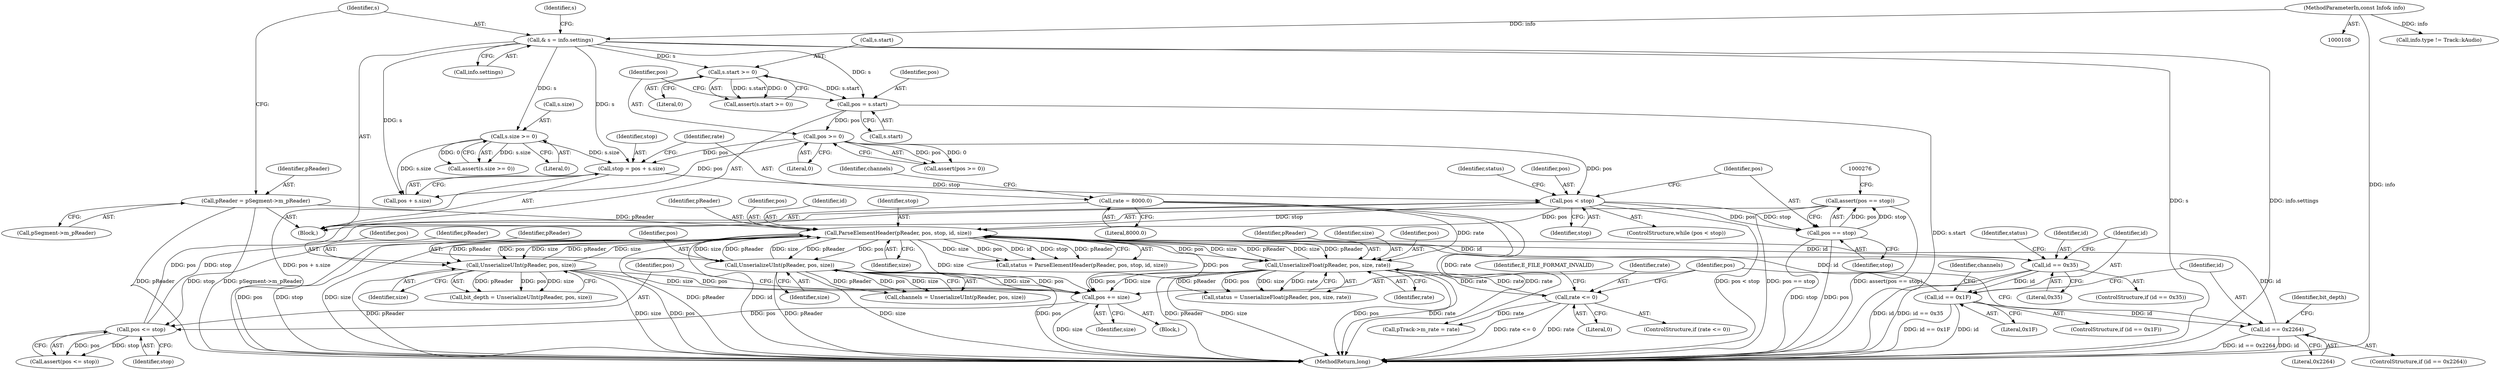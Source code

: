 digraph "0_Android_cc274e2abe8b2a6698a5c47d8aa4bb45f1f9538d_42@API" {
"1000271" [label="(Call,assert(pos == stop))"];
"1000272" [label="(Call,pos == stop)"];
"1000183" [label="(Call,pos < stop)"];
"1000268" [label="(Call,pos <= stop)"];
"1000264" [label="(Call,pos += size)"];
"1000236" [label="(Call,UnserializeUInt(pReader, pos, size))"];
"1000192" [label="(Call,ParseElementHeader(pReader, pos, stop, id, size))"];
"1000129" [label="(Call,pReader = pSegment->m_pReader)"];
"1000254" [label="(Call,UnserializeUInt(pReader, pos, size))"];
"1000211" [label="(Call,UnserializeFloat(pReader, pos, size, rate))"];
"1000171" [label="(Call,rate = 8000.0)"];
"1000223" [label="(Call,rate <= 0)"];
"1000205" [label="(Call,id == 0x35)"];
"1000230" [label="(Call,id == 0x1F)"];
"1000248" [label="(Call,id == 0x2264)"];
"1000159" [label="(Call,pos >= 0)"];
"1000153" [label="(Call,pos = s.start)"];
"1000141" [label="(Call,s.start >= 0)"];
"1000135" [label="(Call,& s = info.settings)"];
"1000110" [label="(MethodParameterIn,const Info& info)"];
"1000163" [label="(Call,stop = pos + s.size)"];
"1000147" [label="(Call,s.size >= 0)"];
"1000137" [label="(Call,info.settings)"];
"1000148" [label="(Call,s.size)"];
"1000227" [label="(Identifier,E_FILE_FORMAT_INVALID)"];
"1000239" [label="(Identifier,size)"];
"1000273" [label="(Identifier,pos)"];
"1000193" [label="(Identifier,pReader)"];
"1000165" [label="(Call,pos + s.size)"];
"1000272" [label="(Call,pos == stop)"];
"1000230" [label="(Call,id == 0x1F)"];
"1000322" [label="(MethodReturn,long)"];
"1000209" [label="(Call,status = UnserializeFloat(pReader, pos, size, rate))"];
"1000235" [label="(Identifier,channels)"];
"1000247" [label="(ControlStructure,if (id == 0x2264))"];
"1000147" [label="(Call,s.size >= 0)"];
"1000185" [label="(Identifier,stop)"];
"1000194" [label="(Identifier,pos)"];
"1000173" [label="(Literal,8000.0)"];
"1000182" [label="(ControlStructure,while (pos < stop))"];
"1000255" [label="(Identifier,pReader)"];
"1000190" [label="(Call,status = ParseElementHeader(pReader, pos, stop, id, size))"];
"1000129" [label="(Call,pReader = pSegment->m_pReader)"];
"1000223" [label="(Call,rate <= 0)"];
"1000232" [label="(Literal,0x1F)"];
"1000160" [label="(Identifier,pos)"];
"1000204" [label="(ControlStructure,if (id == 0x35))"];
"1000161" [label="(Literal,0)"];
"1000215" [label="(Identifier,rate)"];
"1000196" [label="(Identifier,id)"];
"1000212" [label="(Identifier,pReader)"];
"1000191" [label="(Identifier,status)"];
"1000225" [label="(Literal,0)"];
"1000195" [label="(Identifier,stop)"];
"1000164" [label="(Identifier,stop)"];
"1000237" [label="(Identifier,pReader)"];
"1000192" [label="(Call,ParseElementHeader(pReader, pos, stop, id, size))"];
"1000205" [label="(Call,id == 0x35)"];
"1000140" [label="(Call,assert(s.start >= 0))"];
"1000264" [label="(Call,pos += size)"];
"1000256" [label="(Identifier,pos)"];
"1000236" [label="(Call,UnserializeUInt(pReader, pos, size))"];
"1000158" [label="(Call,assert(pos >= 0))"];
"1000141" [label="(Call,s.start >= 0)"];
"1000153" [label="(Call,pos = s.start)"];
"1000171" [label="(Call,rate = 8000.0)"];
"1000155" [label="(Call,s.start)"];
"1000249" [label="(Identifier,id)"];
"1000210" [label="(Identifier,status)"];
"1000154" [label="(Identifier,pos)"];
"1000130" [label="(Identifier,pReader)"];
"1000270" [label="(Identifier,stop)"];
"1000114" [label="(Block,)"];
"1000143" [label="(Identifier,s)"];
"1000146" [label="(Call,assert(s.size >= 0))"];
"1000268" [label="(Call,pos <= stop)"];
"1000151" [label="(Literal,0)"];
"1000214" [label="(Identifier,size)"];
"1000229" [label="(ControlStructure,if (id == 0x1F))"];
"1000252" [label="(Call,bit_depth = UnserializeUInt(pReader, pos, size))"];
"1000248" [label="(Call,id == 0x2264)"];
"1000142" [label="(Call,s.start)"];
"1000163" [label="(Call,stop = pos + s.size)"];
"1000231" [label="(Identifier,id)"];
"1000159" [label="(Call,pos >= 0)"];
"1000110" [label="(MethodParameterIn,const Info& info)"];
"1000302" [label="(Call,pTrack->m_rate = rate)"];
"1000238" [label="(Identifier,pos)"];
"1000121" [label="(Call,info.type != Track::kAudio)"];
"1000183" [label="(Call,pos < stop)"];
"1000257" [label="(Identifier,size)"];
"1000267" [label="(Call,assert(pos <= stop))"];
"1000206" [label="(Identifier,id)"];
"1000211" [label="(Call,UnserializeFloat(pReader, pos, size, rate))"];
"1000271" [label="(Call,assert(pos == stop))"];
"1000266" [label="(Identifier,size)"];
"1000186" [label="(Block,)"];
"1000184" [label="(Identifier,pos)"];
"1000136" [label="(Identifier,s)"];
"1000213" [label="(Identifier,pos)"];
"1000172" [label="(Identifier,rate)"];
"1000224" [label="(Identifier,rate)"];
"1000274" [label="(Identifier,stop)"];
"1000145" [label="(Literal,0)"];
"1000234" [label="(Call,channels = UnserializeUInt(pReader, pos, size))"];
"1000131" [label="(Call,pSegment->m_pReader)"];
"1000207" [label="(Literal,0x35)"];
"1000176" [label="(Identifier,channels)"];
"1000253" [label="(Identifier,bit_depth)"];
"1000197" [label="(Identifier,size)"];
"1000222" [label="(ControlStructure,if (rate <= 0))"];
"1000135" [label="(Call,& s = info.settings)"];
"1000250" [label="(Literal,0x2264)"];
"1000269" [label="(Identifier,pos)"];
"1000254" [label="(Call,UnserializeUInt(pReader, pos, size))"];
"1000265" [label="(Identifier,pos)"];
"1000271" -> "1000114"  [label="AST: "];
"1000271" -> "1000272"  [label="CFG: "];
"1000272" -> "1000271"  [label="AST: "];
"1000276" -> "1000271"  [label="CFG: "];
"1000271" -> "1000322"  [label="DDG: pos == stop"];
"1000271" -> "1000322"  [label="DDG: assert(pos == stop)"];
"1000272" -> "1000271"  [label="DDG: pos"];
"1000272" -> "1000271"  [label="DDG: stop"];
"1000272" -> "1000274"  [label="CFG: "];
"1000273" -> "1000272"  [label="AST: "];
"1000274" -> "1000272"  [label="AST: "];
"1000272" -> "1000322"  [label="DDG: stop"];
"1000272" -> "1000322"  [label="DDG: pos"];
"1000183" -> "1000272"  [label="DDG: pos"];
"1000183" -> "1000272"  [label="DDG: stop"];
"1000183" -> "1000182"  [label="AST: "];
"1000183" -> "1000185"  [label="CFG: "];
"1000184" -> "1000183"  [label="AST: "];
"1000185" -> "1000183"  [label="AST: "];
"1000191" -> "1000183"  [label="CFG: "];
"1000273" -> "1000183"  [label="CFG: "];
"1000183" -> "1000322"  [label="DDG: pos < stop"];
"1000268" -> "1000183"  [label="DDG: pos"];
"1000268" -> "1000183"  [label="DDG: stop"];
"1000159" -> "1000183"  [label="DDG: pos"];
"1000163" -> "1000183"  [label="DDG: stop"];
"1000183" -> "1000192"  [label="DDG: pos"];
"1000183" -> "1000192"  [label="DDG: stop"];
"1000268" -> "1000267"  [label="AST: "];
"1000268" -> "1000270"  [label="CFG: "];
"1000269" -> "1000268"  [label="AST: "];
"1000270" -> "1000268"  [label="AST: "];
"1000267" -> "1000268"  [label="CFG: "];
"1000268" -> "1000267"  [label="DDG: pos"];
"1000268" -> "1000267"  [label="DDG: stop"];
"1000264" -> "1000268"  [label="DDG: pos"];
"1000192" -> "1000268"  [label="DDG: stop"];
"1000264" -> "1000186"  [label="AST: "];
"1000264" -> "1000266"  [label="CFG: "];
"1000265" -> "1000264"  [label="AST: "];
"1000266" -> "1000264"  [label="AST: "];
"1000269" -> "1000264"  [label="CFG: "];
"1000264" -> "1000322"  [label="DDG: size"];
"1000236" -> "1000264"  [label="DDG: size"];
"1000236" -> "1000264"  [label="DDG: pos"];
"1000211" -> "1000264"  [label="DDG: size"];
"1000211" -> "1000264"  [label="DDG: pos"];
"1000192" -> "1000264"  [label="DDG: size"];
"1000192" -> "1000264"  [label="DDG: pos"];
"1000254" -> "1000264"  [label="DDG: size"];
"1000254" -> "1000264"  [label="DDG: pos"];
"1000236" -> "1000234"  [label="AST: "];
"1000236" -> "1000239"  [label="CFG: "];
"1000237" -> "1000236"  [label="AST: "];
"1000238" -> "1000236"  [label="AST: "];
"1000239" -> "1000236"  [label="AST: "];
"1000234" -> "1000236"  [label="CFG: "];
"1000236" -> "1000322"  [label="DDG: pReader"];
"1000236" -> "1000322"  [label="DDG: size"];
"1000236" -> "1000322"  [label="DDG: pos"];
"1000236" -> "1000192"  [label="DDG: pReader"];
"1000236" -> "1000192"  [label="DDG: size"];
"1000236" -> "1000234"  [label="DDG: pReader"];
"1000236" -> "1000234"  [label="DDG: pos"];
"1000236" -> "1000234"  [label="DDG: size"];
"1000192" -> "1000236"  [label="DDG: pReader"];
"1000192" -> "1000236"  [label="DDG: pos"];
"1000192" -> "1000236"  [label="DDG: size"];
"1000192" -> "1000190"  [label="AST: "];
"1000192" -> "1000197"  [label="CFG: "];
"1000193" -> "1000192"  [label="AST: "];
"1000194" -> "1000192"  [label="AST: "];
"1000195" -> "1000192"  [label="AST: "];
"1000196" -> "1000192"  [label="AST: "];
"1000197" -> "1000192"  [label="AST: "];
"1000190" -> "1000192"  [label="CFG: "];
"1000192" -> "1000322"  [label="DDG: pos"];
"1000192" -> "1000322"  [label="DDG: stop"];
"1000192" -> "1000322"  [label="DDG: size"];
"1000192" -> "1000322"  [label="DDG: pReader"];
"1000192" -> "1000322"  [label="DDG: id"];
"1000192" -> "1000190"  [label="DDG: size"];
"1000192" -> "1000190"  [label="DDG: pos"];
"1000192" -> "1000190"  [label="DDG: id"];
"1000192" -> "1000190"  [label="DDG: stop"];
"1000192" -> "1000190"  [label="DDG: pReader"];
"1000129" -> "1000192"  [label="DDG: pReader"];
"1000254" -> "1000192"  [label="DDG: pReader"];
"1000254" -> "1000192"  [label="DDG: size"];
"1000211" -> "1000192"  [label="DDG: pReader"];
"1000211" -> "1000192"  [label="DDG: size"];
"1000205" -> "1000192"  [label="DDG: id"];
"1000230" -> "1000192"  [label="DDG: id"];
"1000248" -> "1000192"  [label="DDG: id"];
"1000192" -> "1000205"  [label="DDG: id"];
"1000192" -> "1000211"  [label="DDG: pReader"];
"1000192" -> "1000211"  [label="DDG: pos"];
"1000192" -> "1000211"  [label="DDG: size"];
"1000192" -> "1000254"  [label="DDG: pReader"];
"1000192" -> "1000254"  [label="DDG: pos"];
"1000192" -> "1000254"  [label="DDG: size"];
"1000129" -> "1000114"  [label="AST: "];
"1000129" -> "1000131"  [label="CFG: "];
"1000130" -> "1000129"  [label="AST: "];
"1000131" -> "1000129"  [label="AST: "];
"1000136" -> "1000129"  [label="CFG: "];
"1000129" -> "1000322"  [label="DDG: pReader"];
"1000129" -> "1000322"  [label="DDG: pSegment->m_pReader"];
"1000254" -> "1000252"  [label="AST: "];
"1000254" -> "1000257"  [label="CFG: "];
"1000255" -> "1000254"  [label="AST: "];
"1000256" -> "1000254"  [label="AST: "];
"1000257" -> "1000254"  [label="AST: "];
"1000252" -> "1000254"  [label="CFG: "];
"1000254" -> "1000322"  [label="DDG: pReader"];
"1000254" -> "1000322"  [label="DDG: size"];
"1000254" -> "1000322"  [label="DDG: pos"];
"1000254" -> "1000252"  [label="DDG: pReader"];
"1000254" -> "1000252"  [label="DDG: pos"];
"1000254" -> "1000252"  [label="DDG: size"];
"1000211" -> "1000209"  [label="AST: "];
"1000211" -> "1000215"  [label="CFG: "];
"1000212" -> "1000211"  [label="AST: "];
"1000213" -> "1000211"  [label="AST: "];
"1000214" -> "1000211"  [label="AST: "];
"1000215" -> "1000211"  [label="AST: "];
"1000209" -> "1000211"  [label="CFG: "];
"1000211" -> "1000322"  [label="DDG: pReader"];
"1000211" -> "1000322"  [label="DDG: size"];
"1000211" -> "1000322"  [label="DDG: pos"];
"1000211" -> "1000322"  [label="DDG: rate"];
"1000211" -> "1000209"  [label="DDG: pReader"];
"1000211" -> "1000209"  [label="DDG: pos"];
"1000211" -> "1000209"  [label="DDG: size"];
"1000211" -> "1000209"  [label="DDG: rate"];
"1000171" -> "1000211"  [label="DDG: rate"];
"1000223" -> "1000211"  [label="DDG: rate"];
"1000211" -> "1000223"  [label="DDG: rate"];
"1000171" -> "1000114"  [label="AST: "];
"1000171" -> "1000173"  [label="CFG: "];
"1000172" -> "1000171"  [label="AST: "];
"1000173" -> "1000171"  [label="AST: "];
"1000176" -> "1000171"  [label="CFG: "];
"1000171" -> "1000322"  [label="DDG: rate"];
"1000171" -> "1000302"  [label="DDG: rate"];
"1000223" -> "1000222"  [label="AST: "];
"1000223" -> "1000225"  [label="CFG: "];
"1000224" -> "1000223"  [label="AST: "];
"1000225" -> "1000223"  [label="AST: "];
"1000227" -> "1000223"  [label="CFG: "];
"1000265" -> "1000223"  [label="CFG: "];
"1000223" -> "1000322"  [label="DDG: rate <= 0"];
"1000223" -> "1000322"  [label="DDG: rate"];
"1000223" -> "1000302"  [label="DDG: rate"];
"1000205" -> "1000204"  [label="AST: "];
"1000205" -> "1000207"  [label="CFG: "];
"1000206" -> "1000205"  [label="AST: "];
"1000207" -> "1000205"  [label="AST: "];
"1000210" -> "1000205"  [label="CFG: "];
"1000231" -> "1000205"  [label="CFG: "];
"1000205" -> "1000322"  [label="DDG: id"];
"1000205" -> "1000322"  [label="DDG: id == 0x35"];
"1000205" -> "1000230"  [label="DDG: id"];
"1000230" -> "1000229"  [label="AST: "];
"1000230" -> "1000232"  [label="CFG: "];
"1000231" -> "1000230"  [label="AST: "];
"1000232" -> "1000230"  [label="AST: "];
"1000235" -> "1000230"  [label="CFG: "];
"1000249" -> "1000230"  [label="CFG: "];
"1000230" -> "1000322"  [label="DDG: id"];
"1000230" -> "1000322"  [label="DDG: id == 0x1F"];
"1000230" -> "1000248"  [label="DDG: id"];
"1000248" -> "1000247"  [label="AST: "];
"1000248" -> "1000250"  [label="CFG: "];
"1000249" -> "1000248"  [label="AST: "];
"1000250" -> "1000248"  [label="AST: "];
"1000253" -> "1000248"  [label="CFG: "];
"1000265" -> "1000248"  [label="CFG: "];
"1000248" -> "1000322"  [label="DDG: id == 0x2264"];
"1000248" -> "1000322"  [label="DDG: id"];
"1000159" -> "1000158"  [label="AST: "];
"1000159" -> "1000161"  [label="CFG: "];
"1000160" -> "1000159"  [label="AST: "];
"1000161" -> "1000159"  [label="AST: "];
"1000158" -> "1000159"  [label="CFG: "];
"1000159" -> "1000158"  [label="DDG: pos"];
"1000159" -> "1000158"  [label="DDG: 0"];
"1000153" -> "1000159"  [label="DDG: pos"];
"1000159" -> "1000163"  [label="DDG: pos"];
"1000159" -> "1000165"  [label="DDG: pos"];
"1000153" -> "1000114"  [label="AST: "];
"1000153" -> "1000155"  [label="CFG: "];
"1000154" -> "1000153"  [label="AST: "];
"1000155" -> "1000153"  [label="AST: "];
"1000160" -> "1000153"  [label="CFG: "];
"1000153" -> "1000322"  [label="DDG: s.start"];
"1000141" -> "1000153"  [label="DDG: s.start"];
"1000135" -> "1000153"  [label="DDG: s"];
"1000141" -> "1000140"  [label="AST: "];
"1000141" -> "1000145"  [label="CFG: "];
"1000142" -> "1000141"  [label="AST: "];
"1000145" -> "1000141"  [label="AST: "];
"1000140" -> "1000141"  [label="CFG: "];
"1000141" -> "1000140"  [label="DDG: s.start"];
"1000141" -> "1000140"  [label="DDG: 0"];
"1000135" -> "1000141"  [label="DDG: s"];
"1000135" -> "1000114"  [label="AST: "];
"1000135" -> "1000137"  [label="CFG: "];
"1000136" -> "1000135"  [label="AST: "];
"1000137" -> "1000135"  [label="AST: "];
"1000143" -> "1000135"  [label="CFG: "];
"1000135" -> "1000322"  [label="DDG: s"];
"1000135" -> "1000322"  [label="DDG: info.settings"];
"1000110" -> "1000135"  [label="DDG: info"];
"1000135" -> "1000147"  [label="DDG: s"];
"1000135" -> "1000163"  [label="DDG: s"];
"1000135" -> "1000165"  [label="DDG: s"];
"1000110" -> "1000108"  [label="AST: "];
"1000110" -> "1000322"  [label="DDG: info"];
"1000110" -> "1000121"  [label="DDG: info"];
"1000163" -> "1000114"  [label="AST: "];
"1000163" -> "1000165"  [label="CFG: "];
"1000164" -> "1000163"  [label="AST: "];
"1000165" -> "1000163"  [label="AST: "];
"1000172" -> "1000163"  [label="CFG: "];
"1000163" -> "1000322"  [label="DDG: pos + s.size"];
"1000147" -> "1000163"  [label="DDG: s.size"];
"1000147" -> "1000146"  [label="AST: "];
"1000147" -> "1000151"  [label="CFG: "];
"1000148" -> "1000147"  [label="AST: "];
"1000151" -> "1000147"  [label="AST: "];
"1000146" -> "1000147"  [label="CFG: "];
"1000147" -> "1000146"  [label="DDG: s.size"];
"1000147" -> "1000146"  [label="DDG: 0"];
"1000147" -> "1000165"  [label="DDG: s.size"];
}
